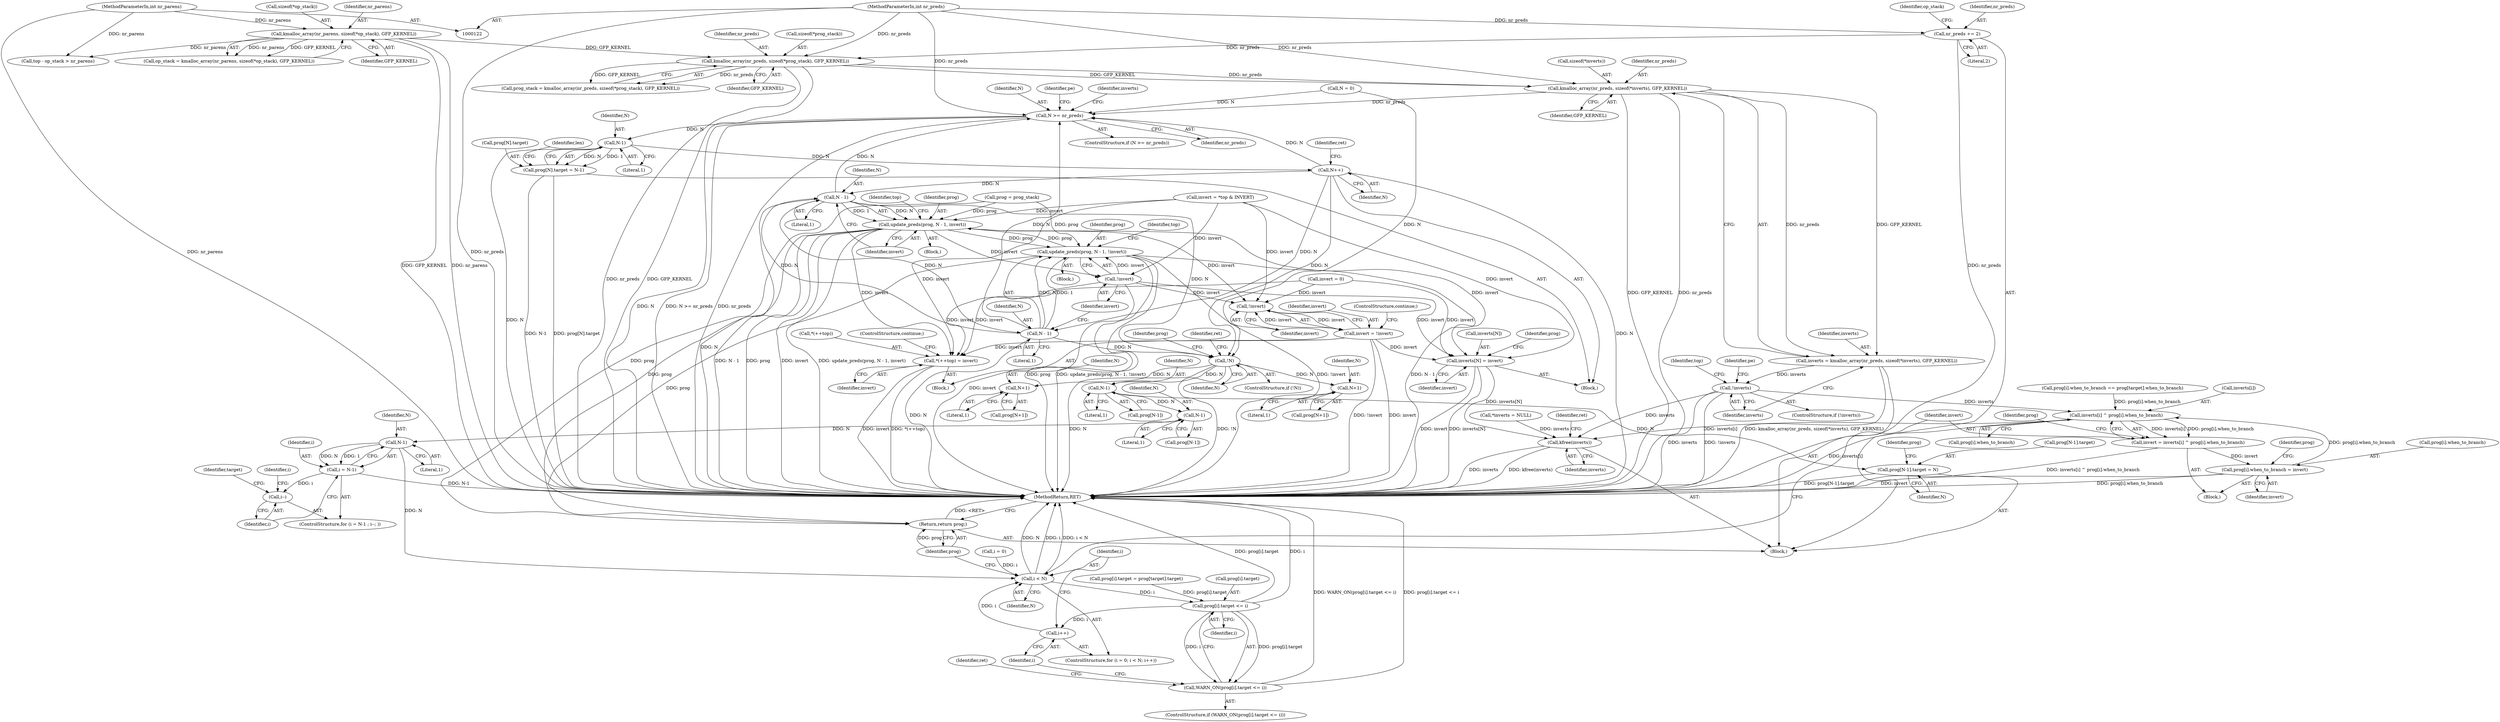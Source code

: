 digraph "0_linux_81f9c4e4177d31ced6f52a89bb70e93bfb77ca03_1@API" {
"1000195" [label="(Call,kmalloc_array(nr_preds, sizeof(*inverts), GFP_KERNEL))"];
"1000177" [label="(Call,kmalloc_array(nr_preds, sizeof(*prog_stack), GFP_KERNEL))"];
"1000157" [label="(Call,nr_preds += 2)"];
"1000125" [label="(MethodParameterIn,int nr_preds)"];
"1000162" [label="(Call,kmalloc_array(nr_parens, sizeof(*op_stack), GFP_KERNEL))"];
"1000124" [label="(MethodParameterIn,int nr_parens)"];
"1000193" [label="(Call,inverts = kmalloc_array(nr_preds, sizeof(*inverts), GFP_KERNEL))"];
"1000202" [label="(Call,!inverts)"];
"1000583" [label="(Call,inverts[i] ^ prog[i].when_to_branch)"];
"1000581" [label="(Call,invert = inverts[i] ^ prog[i].when_to_branch)"];
"1000592" [label="(Call,prog[i].when_to_branch = invert)"];
"1000621" [label="(Call,kfree(inverts))"];
"1000268" [label="(Call,N >= nr_preds)"];
"1000290" [label="(Call,N-1)"];
"1000284" [label="(Call,prog[N].target = N-1)"];
"1000322" [label="(Call,N++)"];
"1000383" [label="(Call,N - 1)"];
"1000381" [label="(Call,update_preds(prog, N - 1, invert))"];
"1000250" [label="(Call,*(++top) = invert)"];
"1000264" [label="(Call,!invert)"];
"1000262" [label="(Call,invert = !invert)"];
"1000279" [label="(Call,inverts[N] = invert)"];
"1000408" [label="(Call,update_preds(prog, N - 1, !invert))"];
"1000614" [label="(Return,return prog;)"];
"1000413" [label="(Call,!invert)"];
"1000410" [label="(Call,N - 1)"];
"1000467" [label="(Call,!N)"];
"1000499" [label="(Call,N+1)"];
"1000508" [label="(Call,N+1)"];
"1000517" [label="(Call,N-1)"];
"1000513" [label="(Call,prog[N-1].target = N)"];
"1000526" [label="(Call,N-1)"];
"1000534" [label="(Call,N-1)"];
"1000532" [label="(Call,i = N-1)"];
"1000537" [label="(Call,i--)"];
"1000575" [label="(Call,i < N)"];
"1000601" [label="(Call,prog[i].target <= i)"];
"1000578" [label="(Call,i++)"];
"1000600" [label="(Call,WARN_ON(prog[i].target <= i))"];
"1000281" [label="(Identifier,inverts)"];
"1000175" [label="(Call,prog_stack = kmalloc_array(nr_preds, sizeof(*prog_stack), GFP_KERNEL))"];
"1000381" [label="(Call,update_preds(prog, N - 1, invert))"];
"1000484" [label="(Identifier,prog)"];
"1000195" [label="(Call,kmalloc_array(nr_preds, sizeof(*inverts), GFP_KERNEL))"];
"1000500" [label="(Identifier,N)"];
"1000409" [label="(Identifier,prog)"];
"1000607" [label="(Identifier,i)"];
"1000468" [label="(Identifier,N)"];
"1000153" [label="(Call,N = 0)"];
"1000549" [label="(Call,prog[i].when_to_branch == prog[target].when_to_branch)"];
"1000386" [label="(Identifier,invert)"];
"1000251" [label="(Call,*(++top))"];
"1000267" [label="(ControlStructure,if (N >= nr_preds))"];
"1000266" [label="(ControlStructure,continue;)"];
"1000572" [label="(Call,i = 0)"];
"1000177" [label="(Call,kmalloc_array(nr_preds, sizeof(*prog_stack), GFP_KERNEL))"];
"1000614" [label="(Return,return prog;)"];
"1000497" [label="(Call,prog[N+1])"];
"1000411" [label="(Identifier,N)"];
"1000571" [label="(ControlStructure,for (i = 0; i < N; i++))"];
"1000471" [label="(Identifier,ret)"];
"1000280" [label="(Call,inverts[N])"];
"1000513" [label="(Call,prog[N-1].target = N)"];
"1000413" [label="(Call,!invert)"];
"1000193" [label="(Call,inverts = kmalloc_array(nr_preds, sizeof(*inverts), GFP_KERNEL))"];
"1000560" [label="(Call,prog[i].target = prog[target].target)"];
"1000241" [label="(Call,top - op_stack > nr_parens)"];
"1000212" [label="(Identifier,top)"];
"1000610" [label="(Identifier,ret)"];
"1000576" [label="(Identifier,i)"];
"1000615" [label="(Identifier,prog)"];
"1000519" [label="(Literal,1)"];
"1000182" [label="(Identifier,GFP_KERNEL)"];
"1000385" [label="(Literal,1)"];
"1000194" [label="(Identifier,inverts)"];
"1000515" [label="(Call,prog[N-1])"];
"1000579" [label="(Identifier,i)"];
"1000581" [label="(Call,invert = inverts[i] ^ prog[i].when_to_branch)"];
"1000514" [label="(Call,prog[N-1].target)"];
"1000578" [label="(Call,i++)"];
"1000602" [label="(Call,prog[i].target)"];
"1000162" [label="(Call,kmalloc_array(nr_parens, sizeof(*op_stack), GFP_KERNEL))"];
"1000510" [label="(Literal,1)"];
"1000417" [label="(Identifier,top)"];
"1000408" [label="(Call,update_preds(prog, N - 1, !invert))"];
"1000163" [label="(Identifier,nr_parens)"];
"1000265" [label="(Identifier,invert)"];
"1000203" [label="(Identifier,inverts)"];
"1000325" [label="(Identifier,ret)"];
"1000129" [label="(Block,)"];
"1000284" [label="(Call,prog[N].target = N-1)"];
"1000538" [label="(Identifier,i)"];
"1000532" [label="(Call,i = N-1)"];
"1000542" [label="(Identifier,target)"];
"1000575" [label="(Call,i < N)"];
"1000238" [label="(Block,)"];
"1000582" [label="(Identifier,invert)"];
"1000263" [label="(Identifier,invert)"];
"1000158" [label="(Identifier,nr_preds)"];
"1000214" [label="(Call,prog = prog_stack)"];
"1000137" [label="(Call,*inverts = NULL)"];
"1000285" [label="(Call,prog[N].target)"];
"1000593" [label="(Call,prog[i].when_to_branch)"];
"1000269" [label="(Identifier,N)"];
"1000255" [label="(ControlStructure,continue;)"];
"1000536" [label="(Literal,1)"];
"1000279" [label="(Call,inverts[N] = invert)"];
"1000250" [label="(Call,*(++top) = invert)"];
"1000143" [label="(Call,invert = 0)"];
"1000499" [label="(Call,N+1)"];
"1000501" [label="(Literal,1)"];
"1000600" [label="(Call,WARN_ON(prog[i].target <= i))"];
"1000584" [label="(Call,inverts[i])"];
"1000262" [label="(Call,invert = !invert)"];
"1000283" [label="(Identifier,invert)"];
"1000268" [label="(Call,N >= nr_preds)"];
"1000583" [label="(Call,inverts[i] ^ prog[i].when_to_branch)"];
"1000323" [label="(Identifier,N)"];
"1000537" [label="(Call,i--)"];
"1000412" [label="(Literal,1)"];
"1000621" [label="(Call,kfree(inverts))"];
"1000466" [label="(ControlStructure,if (!N))"];
"1000270" [label="(Identifier,nr_preds)"];
"1000598" [label="(Identifier,invert)"];
"1000206" [label="(Identifier,pe)"];
"1000164" [label="(Call,sizeof(*op_stack))"];
"1000254" [label="(Identifier,invert)"];
"1000383" [label="(Call,N - 1)"];
"1000577" [label="(Identifier,N)"];
"1000382" [label="(Identifier,prog)"];
"1000601" [label="(Call,prog[i].target <= i)"];
"1000626" [label="(MethodReturn,RET)"];
"1000202" [label="(Call,!inverts)"];
"1000197" [label="(Call,sizeof(*inverts))"];
"1000580" [label="(Block,)"];
"1000287" [label="(Identifier,prog)"];
"1000407" [label="(Block,)"];
"1000414" [label="(Identifier,invert)"];
"1000196" [label="(Identifier,nr_preds)"];
"1000604" [label="(Identifier,prog)"];
"1000167" [label="(Identifier,GFP_KERNEL)"];
"1000509" [label="(Identifier,N)"];
"1000587" [label="(Call,prog[i].when_to_branch)"];
"1000380" [label="(Block,)"];
"1000506" [label="(Call,prog[N+1])"];
"1000291" [label="(Identifier,N)"];
"1000533" [label="(Identifier,i)"];
"1000124" [label="(MethodParameterIn,int nr_parens)"];
"1000595" [label="(Identifier,prog)"];
"1000531" [label="(ControlStructure,for (i = N-1 ; i--; ))"];
"1000384" [label="(Identifier,N)"];
"1000369" [label="(Call,invert = *top & INVERT)"];
"1000157" [label="(Call,nr_preds += 2)"];
"1000526" [label="(Call,N-1)"];
"1000294" [label="(Identifier,len)"];
"1000534" [label="(Call,N-1)"];
"1000200" [label="(Identifier,GFP_KERNEL)"];
"1000528" [label="(Literal,1)"];
"1000273" [label="(Identifier,pe)"];
"1000161" [label="(Identifier,op_stack)"];
"1000622" [label="(Identifier,inverts)"];
"1000508" [label="(Call,N+1)"];
"1000527" [label="(Identifier,N)"];
"1000467" [label="(Call,!N)"];
"1000160" [label="(Call,op_stack = kmalloc_array(nr_parens, sizeof(*op_stack), GFP_KERNEL))"];
"1000525" [label="(Identifier,prog)"];
"1000517" [label="(Call,N-1)"];
"1000290" [label="(Call,N-1)"];
"1000573" [label="(Identifier,i)"];
"1000292" [label="(Literal,1)"];
"1000178" [label="(Identifier,nr_preds)"];
"1000125" [label="(MethodParameterIn,int nr_preds)"];
"1000201" [label="(ControlStructure,if (!inverts))"];
"1000524" [label="(Call,prog[N-1])"];
"1000521" [label="(Identifier,N)"];
"1000535" [label="(Identifier,N)"];
"1000224" [label="(Block,)"];
"1000592" [label="(Call,prog[i].when_to_branch = invert)"];
"1000410" [label="(Call,N - 1)"];
"1000322" [label="(Call,N++)"];
"1000264" [label="(Call,!invert)"];
"1000159" [label="(Literal,2)"];
"1000389" [label="(Identifier,top)"];
"1000599" [label="(ControlStructure,if (WARN_ON(prog[i].target <= i)))"];
"1000625" [label="(Identifier,ret)"];
"1000179" [label="(Call,sizeof(*prog_stack))"];
"1000518" [label="(Identifier,N)"];
"1000195" -> "1000193"  [label="AST: "];
"1000195" -> "1000200"  [label="CFG: "];
"1000196" -> "1000195"  [label="AST: "];
"1000197" -> "1000195"  [label="AST: "];
"1000200" -> "1000195"  [label="AST: "];
"1000193" -> "1000195"  [label="CFG: "];
"1000195" -> "1000626"  [label="DDG: GFP_KERNEL"];
"1000195" -> "1000626"  [label="DDG: nr_preds"];
"1000195" -> "1000193"  [label="DDG: nr_preds"];
"1000195" -> "1000193"  [label="DDG: GFP_KERNEL"];
"1000177" -> "1000195"  [label="DDG: nr_preds"];
"1000177" -> "1000195"  [label="DDG: GFP_KERNEL"];
"1000125" -> "1000195"  [label="DDG: nr_preds"];
"1000195" -> "1000268"  [label="DDG: nr_preds"];
"1000177" -> "1000175"  [label="AST: "];
"1000177" -> "1000182"  [label="CFG: "];
"1000178" -> "1000177"  [label="AST: "];
"1000179" -> "1000177"  [label="AST: "];
"1000182" -> "1000177"  [label="AST: "];
"1000175" -> "1000177"  [label="CFG: "];
"1000177" -> "1000626"  [label="DDG: GFP_KERNEL"];
"1000177" -> "1000626"  [label="DDG: nr_preds"];
"1000177" -> "1000175"  [label="DDG: nr_preds"];
"1000177" -> "1000175"  [label="DDG: GFP_KERNEL"];
"1000157" -> "1000177"  [label="DDG: nr_preds"];
"1000125" -> "1000177"  [label="DDG: nr_preds"];
"1000162" -> "1000177"  [label="DDG: GFP_KERNEL"];
"1000157" -> "1000129"  [label="AST: "];
"1000157" -> "1000159"  [label="CFG: "];
"1000158" -> "1000157"  [label="AST: "];
"1000159" -> "1000157"  [label="AST: "];
"1000161" -> "1000157"  [label="CFG: "];
"1000157" -> "1000626"  [label="DDG: nr_preds"];
"1000125" -> "1000157"  [label="DDG: nr_preds"];
"1000125" -> "1000122"  [label="AST: "];
"1000125" -> "1000626"  [label="DDG: nr_preds"];
"1000125" -> "1000268"  [label="DDG: nr_preds"];
"1000162" -> "1000160"  [label="AST: "];
"1000162" -> "1000167"  [label="CFG: "];
"1000163" -> "1000162"  [label="AST: "];
"1000164" -> "1000162"  [label="AST: "];
"1000167" -> "1000162"  [label="AST: "];
"1000160" -> "1000162"  [label="CFG: "];
"1000162" -> "1000626"  [label="DDG: GFP_KERNEL"];
"1000162" -> "1000626"  [label="DDG: nr_parens"];
"1000162" -> "1000160"  [label="DDG: nr_parens"];
"1000162" -> "1000160"  [label="DDG: GFP_KERNEL"];
"1000124" -> "1000162"  [label="DDG: nr_parens"];
"1000162" -> "1000241"  [label="DDG: nr_parens"];
"1000124" -> "1000122"  [label="AST: "];
"1000124" -> "1000626"  [label="DDG: nr_parens"];
"1000124" -> "1000241"  [label="DDG: nr_parens"];
"1000193" -> "1000129"  [label="AST: "];
"1000194" -> "1000193"  [label="AST: "];
"1000203" -> "1000193"  [label="CFG: "];
"1000193" -> "1000626"  [label="DDG: kmalloc_array(nr_preds, sizeof(*inverts), GFP_KERNEL)"];
"1000193" -> "1000202"  [label="DDG: inverts"];
"1000202" -> "1000201"  [label="AST: "];
"1000202" -> "1000203"  [label="CFG: "];
"1000203" -> "1000202"  [label="AST: "];
"1000206" -> "1000202"  [label="CFG: "];
"1000212" -> "1000202"  [label="CFG: "];
"1000202" -> "1000626"  [label="DDG: inverts"];
"1000202" -> "1000626"  [label="DDG: !inverts"];
"1000202" -> "1000583"  [label="DDG: inverts"];
"1000202" -> "1000621"  [label="DDG: inverts"];
"1000583" -> "1000581"  [label="AST: "];
"1000583" -> "1000587"  [label="CFG: "];
"1000584" -> "1000583"  [label="AST: "];
"1000587" -> "1000583"  [label="AST: "];
"1000581" -> "1000583"  [label="CFG: "];
"1000583" -> "1000626"  [label="DDG: inverts[i]"];
"1000583" -> "1000581"  [label="DDG: inverts[i]"];
"1000583" -> "1000581"  [label="DDG: prog[i].when_to_branch"];
"1000549" -> "1000583"  [label="DDG: prog[i].when_to_branch"];
"1000592" -> "1000583"  [label="DDG: prog[i].when_to_branch"];
"1000583" -> "1000621"  [label="DDG: inverts[i]"];
"1000581" -> "1000580"  [label="AST: "];
"1000582" -> "1000581"  [label="AST: "];
"1000595" -> "1000581"  [label="CFG: "];
"1000581" -> "1000626"  [label="DDG: inverts[i] ^ prog[i].when_to_branch"];
"1000581" -> "1000592"  [label="DDG: invert"];
"1000592" -> "1000580"  [label="AST: "];
"1000592" -> "1000598"  [label="CFG: "];
"1000593" -> "1000592"  [label="AST: "];
"1000598" -> "1000592"  [label="AST: "];
"1000604" -> "1000592"  [label="CFG: "];
"1000592" -> "1000626"  [label="DDG: invert"];
"1000592" -> "1000626"  [label="DDG: prog[i].when_to_branch"];
"1000621" -> "1000129"  [label="AST: "];
"1000621" -> "1000622"  [label="CFG: "];
"1000622" -> "1000621"  [label="AST: "];
"1000625" -> "1000621"  [label="CFG: "];
"1000621" -> "1000626"  [label="DDG: inverts"];
"1000621" -> "1000626"  [label="DDG: kfree(inverts)"];
"1000279" -> "1000621"  [label="DDG: inverts[N]"];
"1000137" -> "1000621"  [label="DDG: inverts"];
"1000268" -> "1000267"  [label="AST: "];
"1000268" -> "1000270"  [label="CFG: "];
"1000269" -> "1000268"  [label="AST: "];
"1000270" -> "1000268"  [label="AST: "];
"1000273" -> "1000268"  [label="CFG: "];
"1000281" -> "1000268"  [label="CFG: "];
"1000268" -> "1000626"  [label="DDG: N"];
"1000268" -> "1000626"  [label="DDG: N >= nr_preds"];
"1000268" -> "1000626"  [label="DDG: nr_preds"];
"1000410" -> "1000268"  [label="DDG: N"];
"1000383" -> "1000268"  [label="DDG: N"];
"1000153" -> "1000268"  [label="DDG: N"];
"1000322" -> "1000268"  [label="DDG: N"];
"1000268" -> "1000290"  [label="DDG: N"];
"1000290" -> "1000284"  [label="AST: "];
"1000290" -> "1000292"  [label="CFG: "];
"1000291" -> "1000290"  [label="AST: "];
"1000292" -> "1000290"  [label="AST: "];
"1000284" -> "1000290"  [label="CFG: "];
"1000290" -> "1000626"  [label="DDG: N"];
"1000290" -> "1000284"  [label="DDG: N"];
"1000290" -> "1000284"  [label="DDG: 1"];
"1000290" -> "1000322"  [label="DDG: N"];
"1000284" -> "1000224"  [label="AST: "];
"1000285" -> "1000284"  [label="AST: "];
"1000294" -> "1000284"  [label="CFG: "];
"1000284" -> "1000626"  [label="DDG: prog[N].target"];
"1000284" -> "1000626"  [label="DDG: N-1"];
"1000322" -> "1000224"  [label="AST: "];
"1000322" -> "1000323"  [label="CFG: "];
"1000323" -> "1000322"  [label="AST: "];
"1000325" -> "1000322"  [label="CFG: "];
"1000322" -> "1000626"  [label="DDG: N"];
"1000322" -> "1000383"  [label="DDG: N"];
"1000322" -> "1000410"  [label="DDG: N"];
"1000322" -> "1000467"  [label="DDG: N"];
"1000383" -> "1000381"  [label="AST: "];
"1000383" -> "1000385"  [label="CFG: "];
"1000384" -> "1000383"  [label="AST: "];
"1000385" -> "1000383"  [label="AST: "];
"1000386" -> "1000383"  [label="CFG: "];
"1000383" -> "1000626"  [label="DDG: N"];
"1000383" -> "1000381"  [label="DDG: N"];
"1000383" -> "1000381"  [label="DDG: 1"];
"1000410" -> "1000383"  [label="DDG: N"];
"1000383" -> "1000410"  [label="DDG: N"];
"1000383" -> "1000467"  [label="DDG: N"];
"1000381" -> "1000380"  [label="AST: "];
"1000381" -> "1000386"  [label="CFG: "];
"1000382" -> "1000381"  [label="AST: "];
"1000386" -> "1000381"  [label="AST: "];
"1000389" -> "1000381"  [label="CFG: "];
"1000381" -> "1000626"  [label="DDG: N - 1"];
"1000381" -> "1000626"  [label="DDG: prog"];
"1000381" -> "1000626"  [label="DDG: invert"];
"1000381" -> "1000626"  [label="DDG: update_preds(prog, N - 1, invert)"];
"1000381" -> "1000250"  [label="DDG: invert"];
"1000381" -> "1000264"  [label="DDG: invert"];
"1000381" -> "1000279"  [label="DDG: invert"];
"1000408" -> "1000381"  [label="DDG: prog"];
"1000214" -> "1000381"  [label="DDG: prog"];
"1000369" -> "1000381"  [label="DDG: invert"];
"1000381" -> "1000408"  [label="DDG: prog"];
"1000381" -> "1000413"  [label="DDG: invert"];
"1000381" -> "1000614"  [label="DDG: prog"];
"1000250" -> "1000238"  [label="AST: "];
"1000250" -> "1000254"  [label="CFG: "];
"1000251" -> "1000250"  [label="AST: "];
"1000254" -> "1000250"  [label="AST: "];
"1000255" -> "1000250"  [label="CFG: "];
"1000250" -> "1000626"  [label="DDG: *(++top)"];
"1000250" -> "1000626"  [label="DDG: invert"];
"1000369" -> "1000250"  [label="DDG: invert"];
"1000262" -> "1000250"  [label="DDG: invert"];
"1000413" -> "1000250"  [label="DDG: invert"];
"1000143" -> "1000250"  [label="DDG: invert"];
"1000264" -> "1000262"  [label="AST: "];
"1000264" -> "1000265"  [label="CFG: "];
"1000265" -> "1000264"  [label="AST: "];
"1000262" -> "1000264"  [label="CFG: "];
"1000264" -> "1000262"  [label="DDG: invert"];
"1000369" -> "1000264"  [label="DDG: invert"];
"1000262" -> "1000264"  [label="DDG: invert"];
"1000413" -> "1000264"  [label="DDG: invert"];
"1000143" -> "1000264"  [label="DDG: invert"];
"1000262" -> "1000238"  [label="AST: "];
"1000263" -> "1000262"  [label="AST: "];
"1000266" -> "1000262"  [label="CFG: "];
"1000262" -> "1000626"  [label="DDG: !invert"];
"1000262" -> "1000626"  [label="DDG: invert"];
"1000262" -> "1000279"  [label="DDG: invert"];
"1000279" -> "1000224"  [label="AST: "];
"1000279" -> "1000283"  [label="CFG: "];
"1000280" -> "1000279"  [label="AST: "];
"1000283" -> "1000279"  [label="AST: "];
"1000287" -> "1000279"  [label="CFG: "];
"1000279" -> "1000626"  [label="DDG: inverts[N]"];
"1000279" -> "1000626"  [label="DDG: invert"];
"1000369" -> "1000279"  [label="DDG: invert"];
"1000413" -> "1000279"  [label="DDG: invert"];
"1000143" -> "1000279"  [label="DDG: invert"];
"1000408" -> "1000407"  [label="AST: "];
"1000408" -> "1000413"  [label="CFG: "];
"1000409" -> "1000408"  [label="AST: "];
"1000410" -> "1000408"  [label="AST: "];
"1000413" -> "1000408"  [label="AST: "];
"1000417" -> "1000408"  [label="CFG: "];
"1000408" -> "1000626"  [label="DDG: prog"];
"1000408" -> "1000626"  [label="DDG: update_preds(prog, N - 1, !invert)"];
"1000408" -> "1000626"  [label="DDG: !invert"];
"1000408" -> "1000626"  [label="DDG: N - 1"];
"1000214" -> "1000408"  [label="DDG: prog"];
"1000410" -> "1000408"  [label="DDG: N"];
"1000410" -> "1000408"  [label="DDG: 1"];
"1000413" -> "1000408"  [label="DDG: invert"];
"1000408" -> "1000614"  [label="DDG: prog"];
"1000614" -> "1000129"  [label="AST: "];
"1000614" -> "1000615"  [label="CFG: "];
"1000615" -> "1000614"  [label="AST: "];
"1000626" -> "1000614"  [label="CFG: "];
"1000614" -> "1000626"  [label="DDG: <RET>"];
"1000615" -> "1000614"  [label="DDG: prog"];
"1000214" -> "1000614"  [label="DDG: prog"];
"1000413" -> "1000414"  [label="CFG: "];
"1000414" -> "1000413"  [label="AST: "];
"1000413" -> "1000626"  [label="DDG: invert"];
"1000369" -> "1000413"  [label="DDG: invert"];
"1000410" -> "1000412"  [label="CFG: "];
"1000411" -> "1000410"  [label="AST: "];
"1000412" -> "1000410"  [label="AST: "];
"1000414" -> "1000410"  [label="CFG: "];
"1000410" -> "1000626"  [label="DDG: N"];
"1000410" -> "1000467"  [label="DDG: N"];
"1000467" -> "1000466"  [label="AST: "];
"1000467" -> "1000468"  [label="CFG: "];
"1000468" -> "1000467"  [label="AST: "];
"1000471" -> "1000467"  [label="CFG: "];
"1000484" -> "1000467"  [label="CFG: "];
"1000467" -> "1000626"  [label="DDG: N"];
"1000467" -> "1000626"  [label="DDG: !N"];
"1000153" -> "1000467"  [label="DDG: N"];
"1000467" -> "1000499"  [label="DDG: N"];
"1000467" -> "1000508"  [label="DDG: N"];
"1000467" -> "1000517"  [label="DDG: N"];
"1000499" -> "1000497"  [label="AST: "];
"1000499" -> "1000501"  [label="CFG: "];
"1000500" -> "1000499"  [label="AST: "];
"1000501" -> "1000499"  [label="AST: "];
"1000497" -> "1000499"  [label="CFG: "];
"1000508" -> "1000506"  [label="AST: "];
"1000508" -> "1000510"  [label="CFG: "];
"1000509" -> "1000508"  [label="AST: "];
"1000510" -> "1000508"  [label="AST: "];
"1000506" -> "1000508"  [label="CFG: "];
"1000517" -> "1000515"  [label="AST: "];
"1000517" -> "1000519"  [label="CFG: "];
"1000518" -> "1000517"  [label="AST: "];
"1000519" -> "1000517"  [label="AST: "];
"1000515" -> "1000517"  [label="CFG: "];
"1000517" -> "1000513"  [label="DDG: N"];
"1000517" -> "1000526"  [label="DDG: N"];
"1000513" -> "1000129"  [label="AST: "];
"1000513" -> "1000521"  [label="CFG: "];
"1000514" -> "1000513"  [label="AST: "];
"1000521" -> "1000513"  [label="AST: "];
"1000525" -> "1000513"  [label="CFG: "];
"1000513" -> "1000626"  [label="DDG: prog[N-1].target"];
"1000526" -> "1000524"  [label="AST: "];
"1000526" -> "1000528"  [label="CFG: "];
"1000527" -> "1000526"  [label="AST: "];
"1000528" -> "1000526"  [label="AST: "];
"1000524" -> "1000526"  [label="CFG: "];
"1000526" -> "1000534"  [label="DDG: N"];
"1000534" -> "1000532"  [label="AST: "];
"1000534" -> "1000536"  [label="CFG: "];
"1000535" -> "1000534"  [label="AST: "];
"1000536" -> "1000534"  [label="AST: "];
"1000532" -> "1000534"  [label="CFG: "];
"1000534" -> "1000532"  [label="DDG: N"];
"1000534" -> "1000532"  [label="DDG: 1"];
"1000534" -> "1000575"  [label="DDG: N"];
"1000532" -> "1000531"  [label="AST: "];
"1000533" -> "1000532"  [label="AST: "];
"1000538" -> "1000532"  [label="CFG: "];
"1000532" -> "1000626"  [label="DDG: N-1"];
"1000532" -> "1000537"  [label="DDG: i"];
"1000537" -> "1000531"  [label="AST: "];
"1000537" -> "1000538"  [label="CFG: "];
"1000538" -> "1000537"  [label="AST: "];
"1000542" -> "1000537"  [label="CFG: "];
"1000573" -> "1000537"  [label="CFG: "];
"1000575" -> "1000571"  [label="AST: "];
"1000575" -> "1000577"  [label="CFG: "];
"1000576" -> "1000575"  [label="AST: "];
"1000577" -> "1000575"  [label="AST: "];
"1000582" -> "1000575"  [label="CFG: "];
"1000615" -> "1000575"  [label="CFG: "];
"1000575" -> "1000626"  [label="DDG: i < N"];
"1000575" -> "1000626"  [label="DDG: N"];
"1000575" -> "1000626"  [label="DDG: i"];
"1000578" -> "1000575"  [label="DDG: i"];
"1000572" -> "1000575"  [label="DDG: i"];
"1000575" -> "1000601"  [label="DDG: i"];
"1000601" -> "1000600"  [label="AST: "];
"1000601" -> "1000607"  [label="CFG: "];
"1000602" -> "1000601"  [label="AST: "];
"1000607" -> "1000601"  [label="AST: "];
"1000600" -> "1000601"  [label="CFG: "];
"1000601" -> "1000626"  [label="DDG: i"];
"1000601" -> "1000626"  [label="DDG: prog[i].target"];
"1000601" -> "1000578"  [label="DDG: i"];
"1000601" -> "1000600"  [label="DDG: prog[i].target"];
"1000601" -> "1000600"  [label="DDG: i"];
"1000560" -> "1000601"  [label="DDG: prog[i].target"];
"1000578" -> "1000571"  [label="AST: "];
"1000578" -> "1000579"  [label="CFG: "];
"1000579" -> "1000578"  [label="AST: "];
"1000576" -> "1000578"  [label="CFG: "];
"1000600" -> "1000599"  [label="AST: "];
"1000610" -> "1000600"  [label="CFG: "];
"1000579" -> "1000600"  [label="CFG: "];
"1000600" -> "1000626"  [label="DDG: WARN_ON(prog[i].target <= i)"];
"1000600" -> "1000626"  [label="DDG: prog[i].target <= i"];
}
